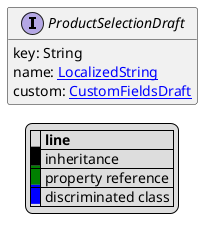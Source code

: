 @startuml

hide empty fields
hide empty methods
legend
|= |= line |
|<back:black>   </back>| inheritance |
|<back:green>   </back>| property reference |
|<back:blue>   </back>| discriminated class |
endlegend
interface ProductSelectionDraft [[ProductSelectionDraft.svg]]  {
    key: String
    name: [[LocalizedString.svg LocalizedString]]
    custom: [[CustomFieldsDraft.svg CustomFieldsDraft]]
}






@enduml
